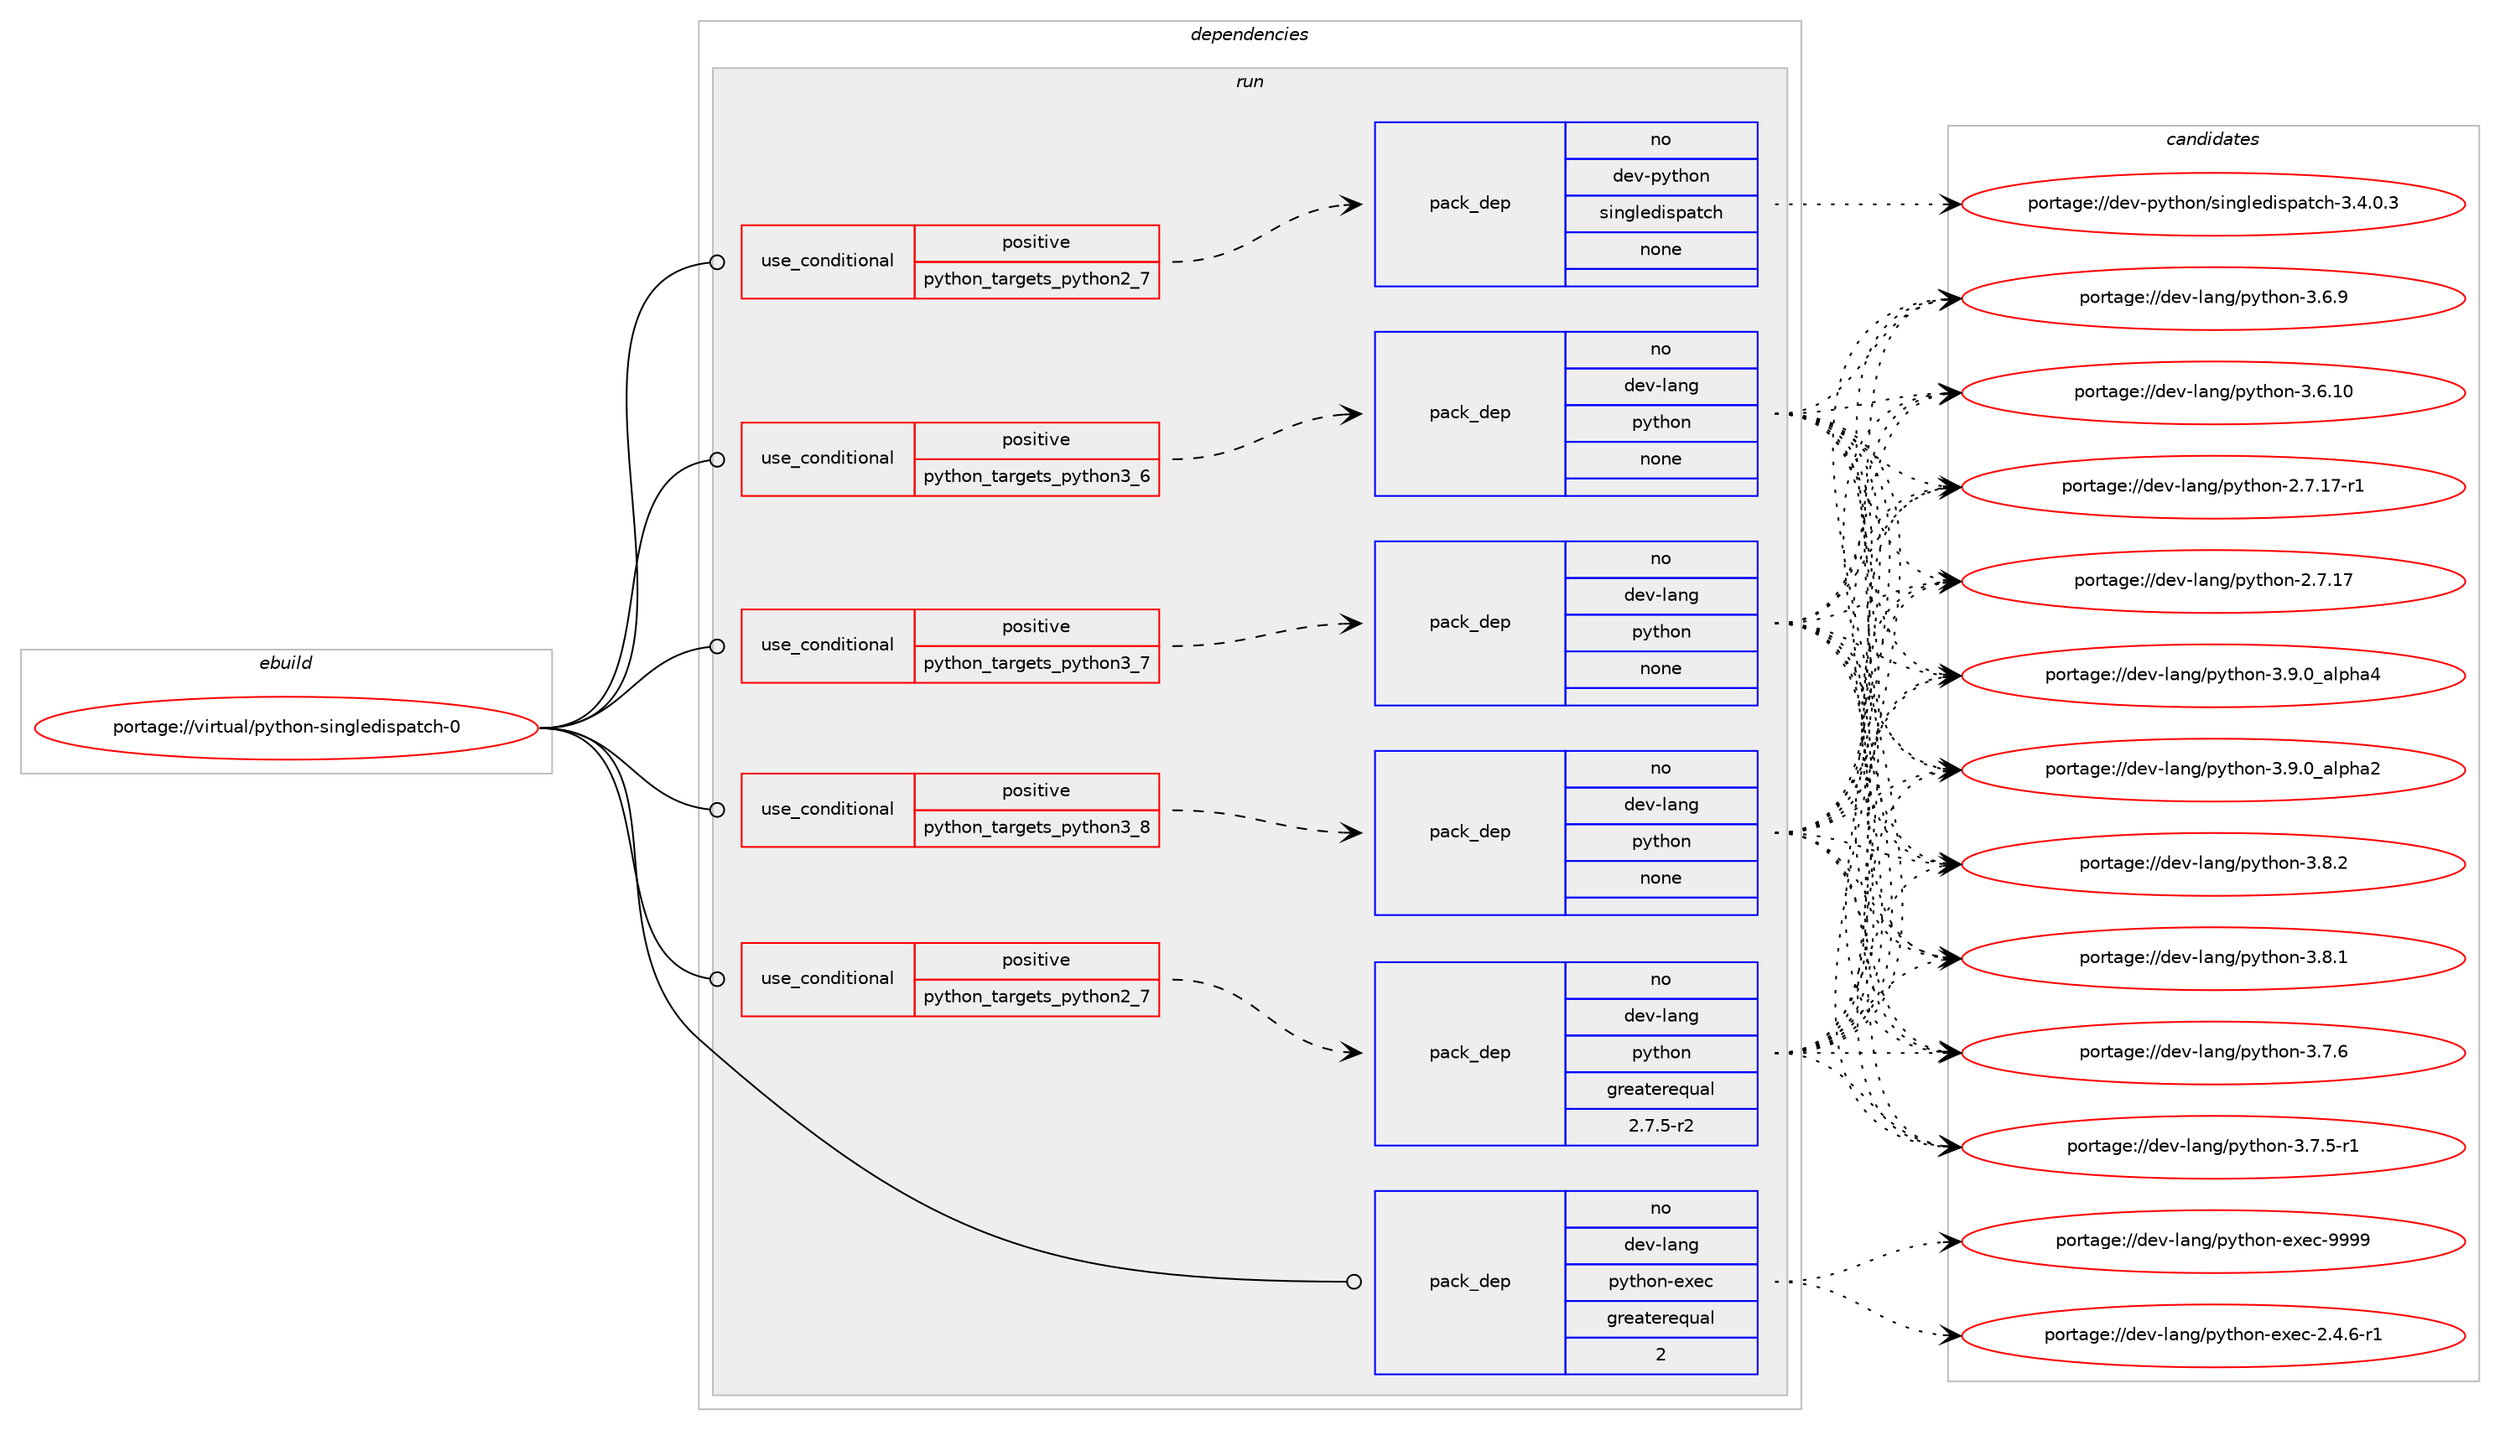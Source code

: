 digraph prolog {

# *************
# Graph options
# *************

newrank=true;
concentrate=true;
compound=true;
graph [rankdir=LR,fontname=Helvetica,fontsize=10,ranksep=1.5];#, ranksep=2.5, nodesep=0.2];
edge  [arrowhead=vee];
node  [fontname=Helvetica,fontsize=10];

# **********
# The ebuild
# **********

subgraph cluster_leftcol {
color=gray;
label=<<i>ebuild</i>>;
id [label="portage://virtual/python-singledispatch-0", color=red, width=4, href="../virtual/python-singledispatch-0.svg"];
}

# ****************
# The dependencies
# ****************

subgraph cluster_midcol {
color=gray;
label=<<i>dependencies</i>>;
subgraph cluster_compile {
fillcolor="#eeeeee";
style=filled;
label=<<i>compile</i>>;
}
subgraph cluster_compileandrun {
fillcolor="#eeeeee";
style=filled;
label=<<i>compile and run</i>>;
}
subgraph cluster_run {
fillcolor="#eeeeee";
style=filled;
label=<<i>run</i>>;
subgraph cond3789 {
dependency23166 [label=<<TABLE BORDER="0" CELLBORDER="1" CELLSPACING="0" CELLPADDING="4"><TR><TD ROWSPAN="3" CELLPADDING="10">use_conditional</TD></TR><TR><TD>positive</TD></TR><TR><TD>python_targets_python2_7</TD></TR></TABLE>>, shape=none, color=red];
subgraph pack18911 {
dependency23167 [label=<<TABLE BORDER="0" CELLBORDER="1" CELLSPACING="0" CELLPADDING="4" WIDTH="220"><TR><TD ROWSPAN="6" CELLPADDING="30">pack_dep</TD></TR><TR><TD WIDTH="110">no</TD></TR><TR><TD>dev-lang</TD></TR><TR><TD>python</TD></TR><TR><TD>greaterequal</TD></TR><TR><TD>2.7.5-r2</TD></TR></TABLE>>, shape=none, color=blue];
}
dependency23166:e -> dependency23167:w [weight=20,style="dashed",arrowhead="vee"];
}
id:e -> dependency23166:w [weight=20,style="solid",arrowhead="odot"];
subgraph cond3790 {
dependency23168 [label=<<TABLE BORDER="0" CELLBORDER="1" CELLSPACING="0" CELLPADDING="4"><TR><TD ROWSPAN="3" CELLPADDING="10">use_conditional</TD></TR><TR><TD>positive</TD></TR><TR><TD>python_targets_python2_7</TD></TR></TABLE>>, shape=none, color=red];
subgraph pack18912 {
dependency23169 [label=<<TABLE BORDER="0" CELLBORDER="1" CELLSPACING="0" CELLPADDING="4" WIDTH="220"><TR><TD ROWSPAN="6" CELLPADDING="30">pack_dep</TD></TR><TR><TD WIDTH="110">no</TD></TR><TR><TD>dev-python</TD></TR><TR><TD>singledispatch</TD></TR><TR><TD>none</TD></TR><TR><TD></TD></TR></TABLE>>, shape=none, color=blue];
}
dependency23168:e -> dependency23169:w [weight=20,style="dashed",arrowhead="vee"];
}
id:e -> dependency23168:w [weight=20,style="solid",arrowhead="odot"];
subgraph cond3791 {
dependency23170 [label=<<TABLE BORDER="0" CELLBORDER="1" CELLSPACING="0" CELLPADDING="4"><TR><TD ROWSPAN="3" CELLPADDING="10">use_conditional</TD></TR><TR><TD>positive</TD></TR><TR><TD>python_targets_python3_6</TD></TR></TABLE>>, shape=none, color=red];
subgraph pack18913 {
dependency23171 [label=<<TABLE BORDER="0" CELLBORDER="1" CELLSPACING="0" CELLPADDING="4" WIDTH="220"><TR><TD ROWSPAN="6" CELLPADDING="30">pack_dep</TD></TR><TR><TD WIDTH="110">no</TD></TR><TR><TD>dev-lang</TD></TR><TR><TD>python</TD></TR><TR><TD>none</TD></TR><TR><TD></TD></TR></TABLE>>, shape=none, color=blue];
}
dependency23170:e -> dependency23171:w [weight=20,style="dashed",arrowhead="vee"];
}
id:e -> dependency23170:w [weight=20,style="solid",arrowhead="odot"];
subgraph cond3792 {
dependency23172 [label=<<TABLE BORDER="0" CELLBORDER="1" CELLSPACING="0" CELLPADDING="4"><TR><TD ROWSPAN="3" CELLPADDING="10">use_conditional</TD></TR><TR><TD>positive</TD></TR><TR><TD>python_targets_python3_7</TD></TR></TABLE>>, shape=none, color=red];
subgraph pack18914 {
dependency23173 [label=<<TABLE BORDER="0" CELLBORDER="1" CELLSPACING="0" CELLPADDING="4" WIDTH="220"><TR><TD ROWSPAN="6" CELLPADDING="30">pack_dep</TD></TR><TR><TD WIDTH="110">no</TD></TR><TR><TD>dev-lang</TD></TR><TR><TD>python</TD></TR><TR><TD>none</TD></TR><TR><TD></TD></TR></TABLE>>, shape=none, color=blue];
}
dependency23172:e -> dependency23173:w [weight=20,style="dashed",arrowhead="vee"];
}
id:e -> dependency23172:w [weight=20,style="solid",arrowhead="odot"];
subgraph cond3793 {
dependency23174 [label=<<TABLE BORDER="0" CELLBORDER="1" CELLSPACING="0" CELLPADDING="4"><TR><TD ROWSPAN="3" CELLPADDING="10">use_conditional</TD></TR><TR><TD>positive</TD></TR><TR><TD>python_targets_python3_8</TD></TR></TABLE>>, shape=none, color=red];
subgraph pack18915 {
dependency23175 [label=<<TABLE BORDER="0" CELLBORDER="1" CELLSPACING="0" CELLPADDING="4" WIDTH="220"><TR><TD ROWSPAN="6" CELLPADDING="30">pack_dep</TD></TR><TR><TD WIDTH="110">no</TD></TR><TR><TD>dev-lang</TD></TR><TR><TD>python</TD></TR><TR><TD>none</TD></TR><TR><TD></TD></TR></TABLE>>, shape=none, color=blue];
}
dependency23174:e -> dependency23175:w [weight=20,style="dashed",arrowhead="vee"];
}
id:e -> dependency23174:w [weight=20,style="solid",arrowhead="odot"];
subgraph pack18916 {
dependency23176 [label=<<TABLE BORDER="0" CELLBORDER="1" CELLSPACING="0" CELLPADDING="4" WIDTH="220"><TR><TD ROWSPAN="6" CELLPADDING="30">pack_dep</TD></TR><TR><TD WIDTH="110">no</TD></TR><TR><TD>dev-lang</TD></TR><TR><TD>python-exec</TD></TR><TR><TD>greaterequal</TD></TR><TR><TD>2</TD></TR></TABLE>>, shape=none, color=blue];
}
id:e -> dependency23176:w [weight=20,style="solid",arrowhead="odot"];
}
}

# **************
# The candidates
# **************

subgraph cluster_choices {
rank=same;
color=gray;
label=<<i>candidates</i>>;

subgraph choice18911 {
color=black;
nodesep=1;
choice10010111845108971101034711212111610411111045514657464895971081121049752 [label="portage://dev-lang/python-3.9.0_alpha4", color=red, width=4,href="../dev-lang/python-3.9.0_alpha4.svg"];
choice10010111845108971101034711212111610411111045514657464895971081121049750 [label="portage://dev-lang/python-3.9.0_alpha2", color=red, width=4,href="../dev-lang/python-3.9.0_alpha2.svg"];
choice100101118451089711010347112121116104111110455146564650 [label="portage://dev-lang/python-3.8.2", color=red, width=4,href="../dev-lang/python-3.8.2.svg"];
choice100101118451089711010347112121116104111110455146564649 [label="portage://dev-lang/python-3.8.1", color=red, width=4,href="../dev-lang/python-3.8.1.svg"];
choice100101118451089711010347112121116104111110455146554654 [label="portage://dev-lang/python-3.7.6", color=red, width=4,href="../dev-lang/python-3.7.6.svg"];
choice1001011184510897110103471121211161041111104551465546534511449 [label="portage://dev-lang/python-3.7.5-r1", color=red, width=4,href="../dev-lang/python-3.7.5-r1.svg"];
choice100101118451089711010347112121116104111110455146544657 [label="portage://dev-lang/python-3.6.9", color=red, width=4,href="../dev-lang/python-3.6.9.svg"];
choice10010111845108971101034711212111610411111045514654464948 [label="portage://dev-lang/python-3.6.10", color=red, width=4,href="../dev-lang/python-3.6.10.svg"];
choice100101118451089711010347112121116104111110455046554649554511449 [label="portage://dev-lang/python-2.7.17-r1", color=red, width=4,href="../dev-lang/python-2.7.17-r1.svg"];
choice10010111845108971101034711212111610411111045504655464955 [label="portage://dev-lang/python-2.7.17", color=red, width=4,href="../dev-lang/python-2.7.17.svg"];
dependency23167:e -> choice10010111845108971101034711212111610411111045514657464895971081121049752:w [style=dotted,weight="100"];
dependency23167:e -> choice10010111845108971101034711212111610411111045514657464895971081121049750:w [style=dotted,weight="100"];
dependency23167:e -> choice100101118451089711010347112121116104111110455146564650:w [style=dotted,weight="100"];
dependency23167:e -> choice100101118451089711010347112121116104111110455146564649:w [style=dotted,weight="100"];
dependency23167:e -> choice100101118451089711010347112121116104111110455146554654:w [style=dotted,weight="100"];
dependency23167:e -> choice1001011184510897110103471121211161041111104551465546534511449:w [style=dotted,weight="100"];
dependency23167:e -> choice100101118451089711010347112121116104111110455146544657:w [style=dotted,weight="100"];
dependency23167:e -> choice10010111845108971101034711212111610411111045514654464948:w [style=dotted,weight="100"];
dependency23167:e -> choice100101118451089711010347112121116104111110455046554649554511449:w [style=dotted,weight="100"];
dependency23167:e -> choice10010111845108971101034711212111610411111045504655464955:w [style=dotted,weight="100"];
}
subgraph choice18912 {
color=black;
nodesep=1;
choice100101118451121211161041111104711510511010310810110010511511297116991044551465246484651 [label="portage://dev-python/singledispatch-3.4.0.3", color=red, width=4,href="../dev-python/singledispatch-3.4.0.3.svg"];
dependency23169:e -> choice100101118451121211161041111104711510511010310810110010511511297116991044551465246484651:w [style=dotted,weight="100"];
}
subgraph choice18913 {
color=black;
nodesep=1;
choice10010111845108971101034711212111610411111045514657464895971081121049752 [label="portage://dev-lang/python-3.9.0_alpha4", color=red, width=4,href="../dev-lang/python-3.9.0_alpha4.svg"];
choice10010111845108971101034711212111610411111045514657464895971081121049750 [label="portage://dev-lang/python-3.9.0_alpha2", color=red, width=4,href="../dev-lang/python-3.9.0_alpha2.svg"];
choice100101118451089711010347112121116104111110455146564650 [label="portage://dev-lang/python-3.8.2", color=red, width=4,href="../dev-lang/python-3.8.2.svg"];
choice100101118451089711010347112121116104111110455146564649 [label="portage://dev-lang/python-3.8.1", color=red, width=4,href="../dev-lang/python-3.8.1.svg"];
choice100101118451089711010347112121116104111110455146554654 [label="portage://dev-lang/python-3.7.6", color=red, width=4,href="../dev-lang/python-3.7.6.svg"];
choice1001011184510897110103471121211161041111104551465546534511449 [label="portage://dev-lang/python-3.7.5-r1", color=red, width=4,href="../dev-lang/python-3.7.5-r1.svg"];
choice100101118451089711010347112121116104111110455146544657 [label="portage://dev-lang/python-3.6.9", color=red, width=4,href="../dev-lang/python-3.6.9.svg"];
choice10010111845108971101034711212111610411111045514654464948 [label="portage://dev-lang/python-3.6.10", color=red, width=4,href="../dev-lang/python-3.6.10.svg"];
choice100101118451089711010347112121116104111110455046554649554511449 [label="portage://dev-lang/python-2.7.17-r1", color=red, width=4,href="../dev-lang/python-2.7.17-r1.svg"];
choice10010111845108971101034711212111610411111045504655464955 [label="portage://dev-lang/python-2.7.17", color=red, width=4,href="../dev-lang/python-2.7.17.svg"];
dependency23171:e -> choice10010111845108971101034711212111610411111045514657464895971081121049752:w [style=dotted,weight="100"];
dependency23171:e -> choice10010111845108971101034711212111610411111045514657464895971081121049750:w [style=dotted,weight="100"];
dependency23171:e -> choice100101118451089711010347112121116104111110455146564650:w [style=dotted,weight="100"];
dependency23171:e -> choice100101118451089711010347112121116104111110455146564649:w [style=dotted,weight="100"];
dependency23171:e -> choice100101118451089711010347112121116104111110455146554654:w [style=dotted,weight="100"];
dependency23171:e -> choice1001011184510897110103471121211161041111104551465546534511449:w [style=dotted,weight="100"];
dependency23171:e -> choice100101118451089711010347112121116104111110455146544657:w [style=dotted,weight="100"];
dependency23171:e -> choice10010111845108971101034711212111610411111045514654464948:w [style=dotted,weight="100"];
dependency23171:e -> choice100101118451089711010347112121116104111110455046554649554511449:w [style=dotted,weight="100"];
dependency23171:e -> choice10010111845108971101034711212111610411111045504655464955:w [style=dotted,weight="100"];
}
subgraph choice18914 {
color=black;
nodesep=1;
choice10010111845108971101034711212111610411111045514657464895971081121049752 [label="portage://dev-lang/python-3.9.0_alpha4", color=red, width=4,href="../dev-lang/python-3.9.0_alpha4.svg"];
choice10010111845108971101034711212111610411111045514657464895971081121049750 [label="portage://dev-lang/python-3.9.0_alpha2", color=red, width=4,href="../dev-lang/python-3.9.0_alpha2.svg"];
choice100101118451089711010347112121116104111110455146564650 [label="portage://dev-lang/python-3.8.2", color=red, width=4,href="../dev-lang/python-3.8.2.svg"];
choice100101118451089711010347112121116104111110455146564649 [label="portage://dev-lang/python-3.8.1", color=red, width=4,href="../dev-lang/python-3.8.1.svg"];
choice100101118451089711010347112121116104111110455146554654 [label="portage://dev-lang/python-3.7.6", color=red, width=4,href="../dev-lang/python-3.7.6.svg"];
choice1001011184510897110103471121211161041111104551465546534511449 [label="portage://dev-lang/python-3.7.5-r1", color=red, width=4,href="../dev-lang/python-3.7.5-r1.svg"];
choice100101118451089711010347112121116104111110455146544657 [label="portage://dev-lang/python-3.6.9", color=red, width=4,href="../dev-lang/python-3.6.9.svg"];
choice10010111845108971101034711212111610411111045514654464948 [label="portage://dev-lang/python-3.6.10", color=red, width=4,href="../dev-lang/python-3.6.10.svg"];
choice100101118451089711010347112121116104111110455046554649554511449 [label="portage://dev-lang/python-2.7.17-r1", color=red, width=4,href="../dev-lang/python-2.7.17-r1.svg"];
choice10010111845108971101034711212111610411111045504655464955 [label="portage://dev-lang/python-2.7.17", color=red, width=4,href="../dev-lang/python-2.7.17.svg"];
dependency23173:e -> choice10010111845108971101034711212111610411111045514657464895971081121049752:w [style=dotted,weight="100"];
dependency23173:e -> choice10010111845108971101034711212111610411111045514657464895971081121049750:w [style=dotted,weight="100"];
dependency23173:e -> choice100101118451089711010347112121116104111110455146564650:w [style=dotted,weight="100"];
dependency23173:e -> choice100101118451089711010347112121116104111110455146564649:w [style=dotted,weight="100"];
dependency23173:e -> choice100101118451089711010347112121116104111110455146554654:w [style=dotted,weight="100"];
dependency23173:e -> choice1001011184510897110103471121211161041111104551465546534511449:w [style=dotted,weight="100"];
dependency23173:e -> choice100101118451089711010347112121116104111110455146544657:w [style=dotted,weight="100"];
dependency23173:e -> choice10010111845108971101034711212111610411111045514654464948:w [style=dotted,weight="100"];
dependency23173:e -> choice100101118451089711010347112121116104111110455046554649554511449:w [style=dotted,weight="100"];
dependency23173:e -> choice10010111845108971101034711212111610411111045504655464955:w [style=dotted,weight="100"];
}
subgraph choice18915 {
color=black;
nodesep=1;
choice10010111845108971101034711212111610411111045514657464895971081121049752 [label="portage://dev-lang/python-3.9.0_alpha4", color=red, width=4,href="../dev-lang/python-3.9.0_alpha4.svg"];
choice10010111845108971101034711212111610411111045514657464895971081121049750 [label="portage://dev-lang/python-3.9.0_alpha2", color=red, width=4,href="../dev-lang/python-3.9.0_alpha2.svg"];
choice100101118451089711010347112121116104111110455146564650 [label="portage://dev-lang/python-3.8.2", color=red, width=4,href="../dev-lang/python-3.8.2.svg"];
choice100101118451089711010347112121116104111110455146564649 [label="portage://dev-lang/python-3.8.1", color=red, width=4,href="../dev-lang/python-3.8.1.svg"];
choice100101118451089711010347112121116104111110455146554654 [label="portage://dev-lang/python-3.7.6", color=red, width=4,href="../dev-lang/python-3.7.6.svg"];
choice1001011184510897110103471121211161041111104551465546534511449 [label="portage://dev-lang/python-3.7.5-r1", color=red, width=4,href="../dev-lang/python-3.7.5-r1.svg"];
choice100101118451089711010347112121116104111110455146544657 [label="portage://dev-lang/python-3.6.9", color=red, width=4,href="../dev-lang/python-3.6.9.svg"];
choice10010111845108971101034711212111610411111045514654464948 [label="portage://dev-lang/python-3.6.10", color=red, width=4,href="../dev-lang/python-3.6.10.svg"];
choice100101118451089711010347112121116104111110455046554649554511449 [label="portage://dev-lang/python-2.7.17-r1", color=red, width=4,href="../dev-lang/python-2.7.17-r1.svg"];
choice10010111845108971101034711212111610411111045504655464955 [label="portage://dev-lang/python-2.7.17", color=red, width=4,href="../dev-lang/python-2.7.17.svg"];
dependency23175:e -> choice10010111845108971101034711212111610411111045514657464895971081121049752:w [style=dotted,weight="100"];
dependency23175:e -> choice10010111845108971101034711212111610411111045514657464895971081121049750:w [style=dotted,weight="100"];
dependency23175:e -> choice100101118451089711010347112121116104111110455146564650:w [style=dotted,weight="100"];
dependency23175:e -> choice100101118451089711010347112121116104111110455146564649:w [style=dotted,weight="100"];
dependency23175:e -> choice100101118451089711010347112121116104111110455146554654:w [style=dotted,weight="100"];
dependency23175:e -> choice1001011184510897110103471121211161041111104551465546534511449:w [style=dotted,weight="100"];
dependency23175:e -> choice100101118451089711010347112121116104111110455146544657:w [style=dotted,weight="100"];
dependency23175:e -> choice10010111845108971101034711212111610411111045514654464948:w [style=dotted,weight="100"];
dependency23175:e -> choice100101118451089711010347112121116104111110455046554649554511449:w [style=dotted,weight="100"];
dependency23175:e -> choice10010111845108971101034711212111610411111045504655464955:w [style=dotted,weight="100"];
}
subgraph choice18916 {
color=black;
nodesep=1;
choice10010111845108971101034711212111610411111045101120101994557575757 [label="portage://dev-lang/python-exec-9999", color=red, width=4,href="../dev-lang/python-exec-9999.svg"];
choice10010111845108971101034711212111610411111045101120101994550465246544511449 [label="portage://dev-lang/python-exec-2.4.6-r1", color=red, width=4,href="../dev-lang/python-exec-2.4.6-r1.svg"];
dependency23176:e -> choice10010111845108971101034711212111610411111045101120101994557575757:w [style=dotted,weight="100"];
dependency23176:e -> choice10010111845108971101034711212111610411111045101120101994550465246544511449:w [style=dotted,weight="100"];
}
}

}
